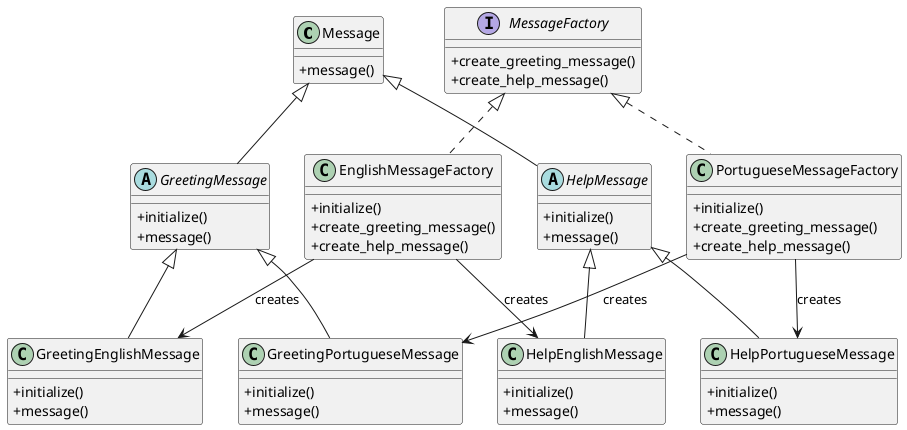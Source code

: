 ' Se estiver usando VSCode, instale a extensão PlantUML Viewer para visualizar o diagrama UML
' Se não conseguir usar a extensão PlantUML Viewer, pegue o conteúdo do arquivo e utilize o site
' https://www.planttext.com/ para visualizar este diagrama UML
@startuml
skinparam classAttributeIconSize 0

' Interfaces / classes base
class Message {
  + message()
}

abstract class GreetingMessage {
  + initialize()
  + message()
}

abstract class HelpMessage {
  + initialize()
  + message()
}

interface MessageFactory {
  + create_greeting_message()
  + create_help_message()
}

' Fábricas concretas
class EnglishMessageFactory {
  + initialize()
  + create_greeting_message()
  + create_help_message()
}

class PortugueseMessageFactory {
  + initialize()
  + create_greeting_message()
  + create_help_message()
}

' Produtos concretos Greeting
class GreetingEnglishMessage {
  + initialize()
  + message()
}

class GreetingPortugueseMessage {
  + initialize()
  + message()
}

' Produtos concretos Help
class HelpEnglishMessage {
  + initialize()
  + message()
}

class HelpPortugueseMessage {
  + initialize()
  + message()
}

' Relações
Message <|-- GreetingMessage
Message <|-- HelpMessage

GreetingMessage <|-- GreetingEnglishMessage
GreetingMessage <|-- GreetingPortugueseMessage

HelpMessage <|-- HelpEnglishMessage
HelpMessage <|-- HelpPortugueseMessage

MessageFactory <|.. EnglishMessageFactory
MessageFactory <|.. PortugueseMessageFactory

EnglishMessageFactory --> GreetingEnglishMessage : creates
EnglishMessageFactory --> HelpEnglishMessage : creates

PortugueseMessageFactory --> GreetingPortugueseMessage : creates
PortugueseMessageFactory --> HelpPortugueseMessage : creates
@enduml
